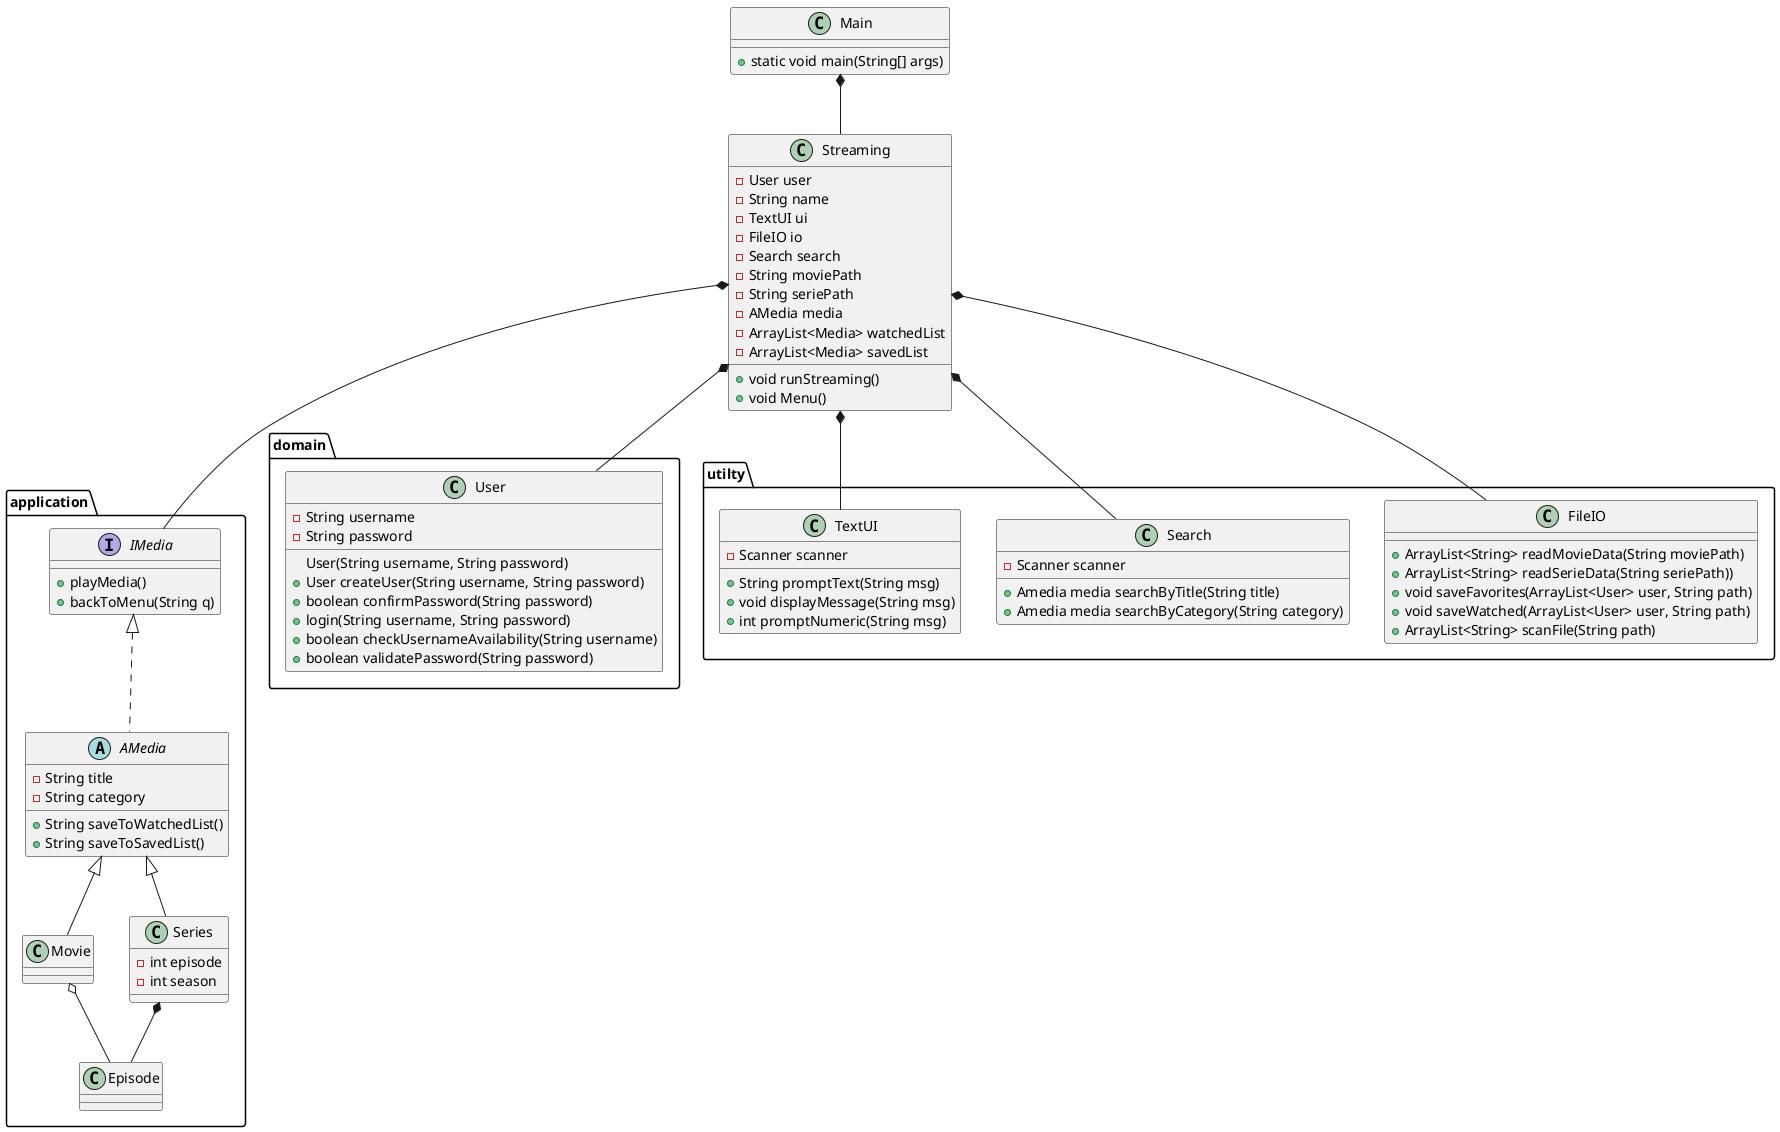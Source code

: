 @startuml

class Main {
+ static void main(String[] args)
}
package application{
interface IMedia {
+ playMedia()
+ backToMenu(String q)
'+ pauseMedia()
}

abstract AMedia {
- String title
- String category
+ String saveToWatchedList()
+ String saveToSavedList()
}

class Movie {

}


class Series {
- int episode
- int season
}
class Episode{

}
}

package domain{
class User {
- String username
- String password
User(String username, String password)
'Methods
+ User createUser(String username, String password)
+ boolean confirmPassword(String password)
+ login(String username, String password)
+ boolean checkUsernameAvailability(String username)
+ boolean validatePassword(String password)
}
}

class Streaming {
- User user
- String name
- TextUI ui
- FileIO io
- Search search
- String moviePath
- String seriePath
- AMedia media
- ArrayList<Media> watchedList
- ArrayList<Media> savedList
+ void runStreaming()
+ void Menu()
}


package utilty{
class FileIO {
+ ArrayList<String> readMovieData(String moviePath)
+ ArrayList<String> readSerieData(String seriePath))
+ void saveFavorites(ArrayList<User> user, String path)
+ void saveWatched(ArrayList<User> user, String path)
+ ArrayList<String> scanFile(String path)
}

class Search {
- Scanner scanner
+ Amedia media searchByTitle(String title)
+ Amedia media searchByCategory(String category)
}
class TextUI {
- Scanner scanner
+ String promptText(String msg)
+ void displayMessage(String msg)
+ int promptNumeric(String msg)
}
}


Main *-- Streaming
Streaming *-- IMedia
Streaming *-- User
Streaming *-- Search
Streaming *-- TextUI
IMedia <|.. AMedia
Streaming *-- FileIO
AMedia <|-- Movie
AMedia  <|-- Series
Series *-- Episode
Movie o-- Episode

@enduml